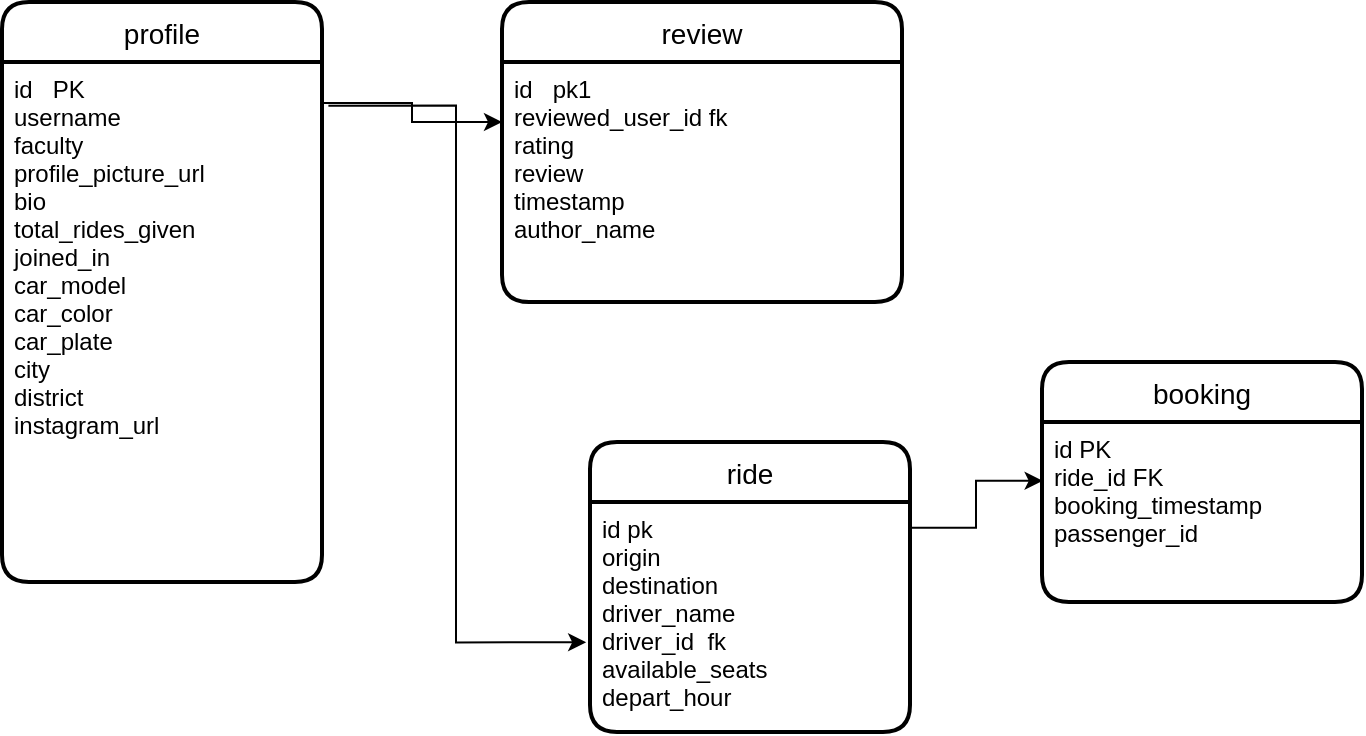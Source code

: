 <mxfile>
    <diagram id="GwCnExgBa9EK5bfnEdUT" name="Pagina-1">
        <mxGraphModel dx="948" dy="471" grid="1" gridSize="10" guides="1" tooltips="1" connect="1" arrows="1" fold="1" page="1" pageScale="1" pageWidth="827" pageHeight="1169" math="0" shadow="0">
            <root>
                <mxCell id="0"/>
                <mxCell id="1" parent="0"/>
                <mxCell id="U6SKjWJPfWMQONP4IEJV-13" style="edgeStyle=orthogonalEdgeStyle;rounded=0;orthogonalLoop=1;jettySize=auto;html=1;entryX=0;entryY=0.25;entryDx=0;entryDy=0;exitX=0.994;exitY=0.079;exitDx=0;exitDy=0;exitPerimeter=0;" parent="1" source="U6SKjWJPfWMQONP4IEJV-7" target="U6SKjWJPfWMQONP4IEJV-11" edge="1">
                    <mxGeometry relative="1" as="geometry">
                        <mxPoint x="290" y="340" as="sourcePoint"/>
                    </mxGeometry>
                </mxCell>
                <mxCell id="U6SKjWJPfWMQONP4IEJV-6" value="profile" style="swimlane;childLayout=stackLayout;horizontal=1;startSize=30;horizontalStack=0;rounded=1;fontSize=14;fontStyle=0;strokeWidth=2;resizeParent=0;resizeLast=1;shadow=0;dashed=0;align=center;" parent="1" vertex="1">
                    <mxGeometry x="120" y="290" width="160" height="290" as="geometry"/>
                </mxCell>
                <mxCell id="U6SKjWJPfWMQONP4IEJV-7" value="id   PK&#10;username&#10;faculty&#10;profile_picture_url&#10;bio&#10;total_rides_given&#10;joined_in&#10;car_model&#10;car_color&#10;car_plate&#10;city&#10;district&#10;instagram_url&#10;" style="align=left;strokeColor=none;fillColor=none;spacingLeft=4;fontSize=12;verticalAlign=top;resizable=0;rotatable=0;part=1;" parent="U6SKjWJPfWMQONP4IEJV-6" vertex="1">
                    <mxGeometry y="30" width="160" height="260" as="geometry"/>
                </mxCell>
                <mxCell id="U6SKjWJPfWMQONP4IEJV-10" value="review" style="swimlane;childLayout=stackLayout;horizontal=1;startSize=30;horizontalStack=0;rounded=1;fontSize=14;fontStyle=0;strokeWidth=2;resizeParent=0;resizeLast=1;shadow=0;dashed=0;align=center;" parent="1" vertex="1">
                    <mxGeometry x="370" y="290" width="200" height="150" as="geometry"/>
                </mxCell>
                <mxCell id="U6SKjWJPfWMQONP4IEJV-11" value="id   pk1&#10;reviewed_user_id fk  &#10;rating&#10;review&#10;timestamp&#10;author_name&#10;&#10;" style="align=left;strokeColor=none;fillColor=none;spacingLeft=4;fontSize=12;verticalAlign=top;resizable=0;rotatable=0;part=1;" parent="U6SKjWJPfWMQONP4IEJV-10" vertex="1">
                    <mxGeometry y="30" width="200" height="120" as="geometry"/>
                </mxCell>
                <mxCell id="U6SKjWJPfWMQONP4IEJV-19" style="edgeStyle=orthogonalEdgeStyle;rounded=0;orthogonalLoop=1;jettySize=auto;html=1;entryX=0.002;entryY=0.327;entryDx=0;entryDy=0;entryPerimeter=0;exitX=1.005;exitY=0.112;exitDx=0;exitDy=0;exitPerimeter=0;" parent="1" source="U6SKjWJPfWMQONP4IEJV-15" target="U6SKjWJPfWMQONP4IEJV-18" edge="1">
                    <mxGeometry relative="1" as="geometry"/>
                </mxCell>
                <mxCell id="U6SKjWJPfWMQONP4IEJV-14" value="ride" style="swimlane;childLayout=stackLayout;horizontal=1;startSize=30;horizontalStack=0;rounded=1;fontSize=14;fontStyle=0;strokeWidth=2;resizeParent=0;resizeLast=1;shadow=0;dashed=0;align=center;" parent="1" vertex="1">
                    <mxGeometry x="414" y="510" width="160" height="145" as="geometry"/>
                </mxCell>
                <mxCell id="U6SKjWJPfWMQONP4IEJV-15" value="id pk&#10;origin&#10;destination&#10;driver_name&#10;driver_id  fk&#10;available_seats&#10;depart_hour&#10;" style="align=left;strokeColor=none;fillColor=none;spacingLeft=4;fontSize=12;verticalAlign=top;resizable=0;rotatable=0;part=1;" parent="U6SKjWJPfWMQONP4IEJV-14" vertex="1">
                    <mxGeometry y="30" width="160" height="115" as="geometry"/>
                </mxCell>
                <mxCell id="U6SKjWJPfWMQONP4IEJV-16" style="edgeStyle=orthogonalEdgeStyle;rounded=0;orthogonalLoop=1;jettySize=auto;html=1;entryX=-0.012;entryY=0.61;entryDx=0;entryDy=0;entryPerimeter=0;exitX=1.02;exitY=0.084;exitDx=0;exitDy=0;exitPerimeter=0;" parent="1" source="U6SKjWJPfWMQONP4IEJV-7" target="U6SKjWJPfWMQONP4IEJV-15" edge="1">
                    <mxGeometry relative="1" as="geometry"/>
                </mxCell>
                <mxCell id="U6SKjWJPfWMQONP4IEJV-17" value="booking" style="swimlane;childLayout=stackLayout;horizontal=1;startSize=30;horizontalStack=0;rounded=1;fontSize=14;fontStyle=0;strokeWidth=2;resizeParent=0;resizeLast=1;shadow=0;dashed=0;align=center;" parent="1" vertex="1">
                    <mxGeometry x="640" y="470" width="160" height="120" as="geometry"/>
                </mxCell>
                <mxCell id="U6SKjWJPfWMQONP4IEJV-18" value="id PK&#10;ride_id FK&#10;booking_timestamp&#10;passenger_id" style="align=left;strokeColor=none;fillColor=none;spacingLeft=4;fontSize=12;verticalAlign=top;resizable=0;rotatable=0;part=1;" parent="U6SKjWJPfWMQONP4IEJV-17" vertex="1">
                    <mxGeometry y="30" width="160" height="90" as="geometry"/>
                </mxCell>
            </root>
        </mxGraphModel>
    </diagram>
</mxfile>